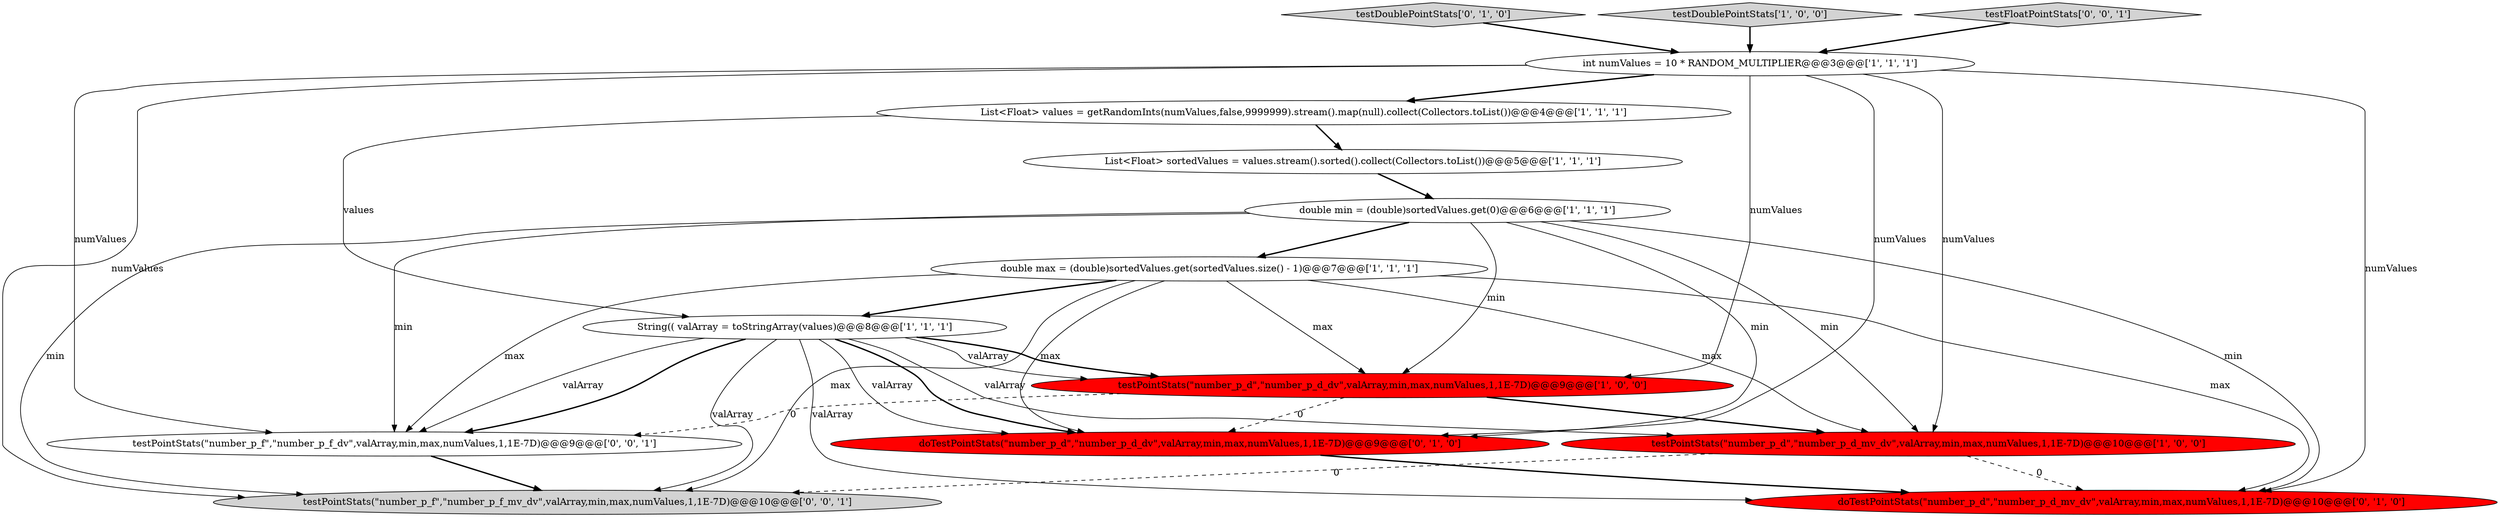 digraph {
3 [style = filled, label = "List<Float> values = getRandomInts(numValues,false,9999999).stream().map(null).collect(Collectors.toList())@@@4@@@['1', '1', '1']", fillcolor = white, shape = ellipse image = "AAA0AAABBB1BBB"];
0 [style = filled, label = "testPointStats(\"number_p_d\",\"number_p_d_dv\",valArray,min,max,numValues,1,1E-7D)@@@9@@@['1', '0', '0']", fillcolor = red, shape = ellipse image = "AAA1AAABBB1BBB"];
9 [style = filled, label = "testDoublePointStats['0', '1', '0']", fillcolor = lightgray, shape = diamond image = "AAA0AAABBB2BBB"];
11 [style = filled, label = "doTestPointStats(\"number_p_d\",\"number_p_d_dv\",valArray,min,max,numValues,1,1E-7D)@@@9@@@['0', '1', '0']", fillcolor = red, shape = ellipse image = "AAA1AAABBB2BBB"];
5 [style = filled, label = "String(( valArray = toStringArray(values)@@@8@@@['1', '1', '1']", fillcolor = white, shape = ellipse image = "AAA0AAABBB1BBB"];
7 [style = filled, label = "double max = (double)sortedValues.get(sortedValues.size() - 1)@@@7@@@['1', '1', '1']", fillcolor = white, shape = ellipse image = "AAA0AAABBB1BBB"];
13 [style = filled, label = "testPointStats(\"number_p_f\",\"number_p_f_mv_dv\",valArray,min,max,numValues,1,1E-7D)@@@10@@@['0', '0', '1']", fillcolor = lightgray, shape = ellipse image = "AAA0AAABBB3BBB"];
1 [style = filled, label = "int numValues = 10 * RANDOM_MULTIPLIER@@@3@@@['1', '1', '1']", fillcolor = white, shape = ellipse image = "AAA0AAABBB1BBB"];
8 [style = filled, label = "testPointStats(\"number_p_d\",\"number_p_d_mv_dv\",valArray,min,max,numValues,1,1E-7D)@@@10@@@['1', '0', '0']", fillcolor = red, shape = ellipse image = "AAA1AAABBB1BBB"];
2 [style = filled, label = "double min = (double)sortedValues.get(0)@@@6@@@['1', '1', '1']", fillcolor = white, shape = ellipse image = "AAA0AAABBB1BBB"];
10 [style = filled, label = "doTestPointStats(\"number_p_d\",\"number_p_d_mv_dv\",valArray,min,max,numValues,1,1E-7D)@@@10@@@['0', '1', '0']", fillcolor = red, shape = ellipse image = "AAA1AAABBB2BBB"];
4 [style = filled, label = "List<Float> sortedValues = values.stream().sorted().collect(Collectors.toList())@@@5@@@['1', '1', '1']", fillcolor = white, shape = ellipse image = "AAA0AAABBB1BBB"];
6 [style = filled, label = "testDoublePointStats['1', '0', '0']", fillcolor = lightgray, shape = diamond image = "AAA0AAABBB1BBB"];
14 [style = filled, label = "testFloatPointStats['0', '0', '1']", fillcolor = lightgray, shape = diamond image = "AAA0AAABBB3BBB"];
12 [style = filled, label = "testPointStats(\"number_p_f\",\"number_p_f_dv\",valArray,min,max,numValues,1,1E-7D)@@@9@@@['0', '0', '1']", fillcolor = white, shape = ellipse image = "AAA0AAABBB3BBB"];
5->8 [style = solid, label="valArray"];
8->10 [style = dashed, label="0"];
7->12 [style = solid, label="max"];
7->0 [style = solid, label="max"];
2->8 [style = solid, label="min"];
5->11 [style = solid, label="valArray"];
1->3 [style = bold, label=""];
2->13 [style = solid, label="min"];
1->10 [style = solid, label="numValues"];
7->10 [style = solid, label="max"];
7->13 [style = solid, label="max"];
0->11 [style = dashed, label="0"];
4->2 [style = bold, label=""];
0->12 [style = dashed, label="0"];
3->4 [style = bold, label=""];
5->12 [style = solid, label="valArray"];
14->1 [style = bold, label=""];
7->11 [style = solid, label="max"];
8->13 [style = dashed, label="0"];
6->1 [style = bold, label=""];
12->13 [style = bold, label=""];
7->5 [style = bold, label=""];
5->0 [style = bold, label=""];
5->12 [style = bold, label=""];
1->12 [style = solid, label="numValues"];
5->10 [style = solid, label="valArray"];
11->10 [style = bold, label=""];
5->0 [style = solid, label="valArray"];
0->8 [style = bold, label=""];
3->5 [style = solid, label="values"];
1->0 [style = solid, label="numValues"];
1->11 [style = solid, label="numValues"];
2->11 [style = solid, label="min"];
5->11 [style = bold, label=""];
7->8 [style = solid, label="max"];
2->10 [style = solid, label="min"];
2->7 [style = bold, label=""];
1->13 [style = solid, label="numValues"];
9->1 [style = bold, label=""];
1->8 [style = solid, label="numValues"];
2->0 [style = solid, label="min"];
2->12 [style = solid, label="min"];
5->13 [style = solid, label="valArray"];
}
